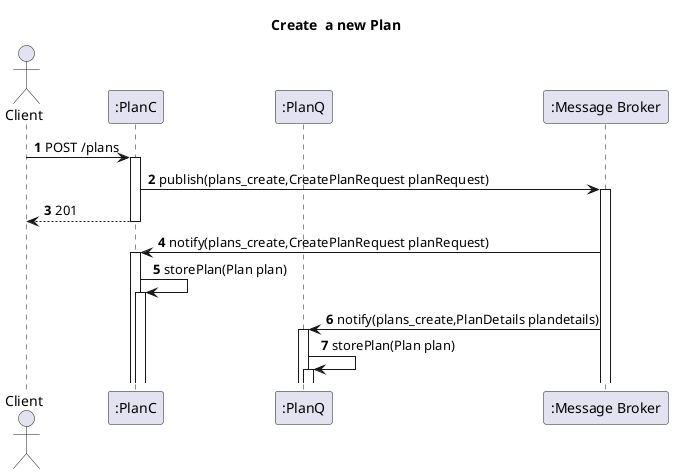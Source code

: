 @startuml
'https://plantuml.com/sequence-diagram
autoactivate on
autonumber
title  Create  a new Plan

autonumber

actor "Client" as Ac
participant ":PlanC" as Auth
participant ":PlanQ" as Serv

participant ":Message Broker" as Broker


Ac->Auth:POST /plans
Auth->Broker: publish(plans_create,CreatePlanRequest planRequest)

Auth-->Ac:201
Broker->Auth:notify(plans_create,CreatePlanRequest planRequest)
Auth->Auth:storePlan(Plan plan)

Broker->Serv:notify(plans_create,PlanDetails plandetails)


Serv->Serv:storePlan(Plan plan)











@enduml
